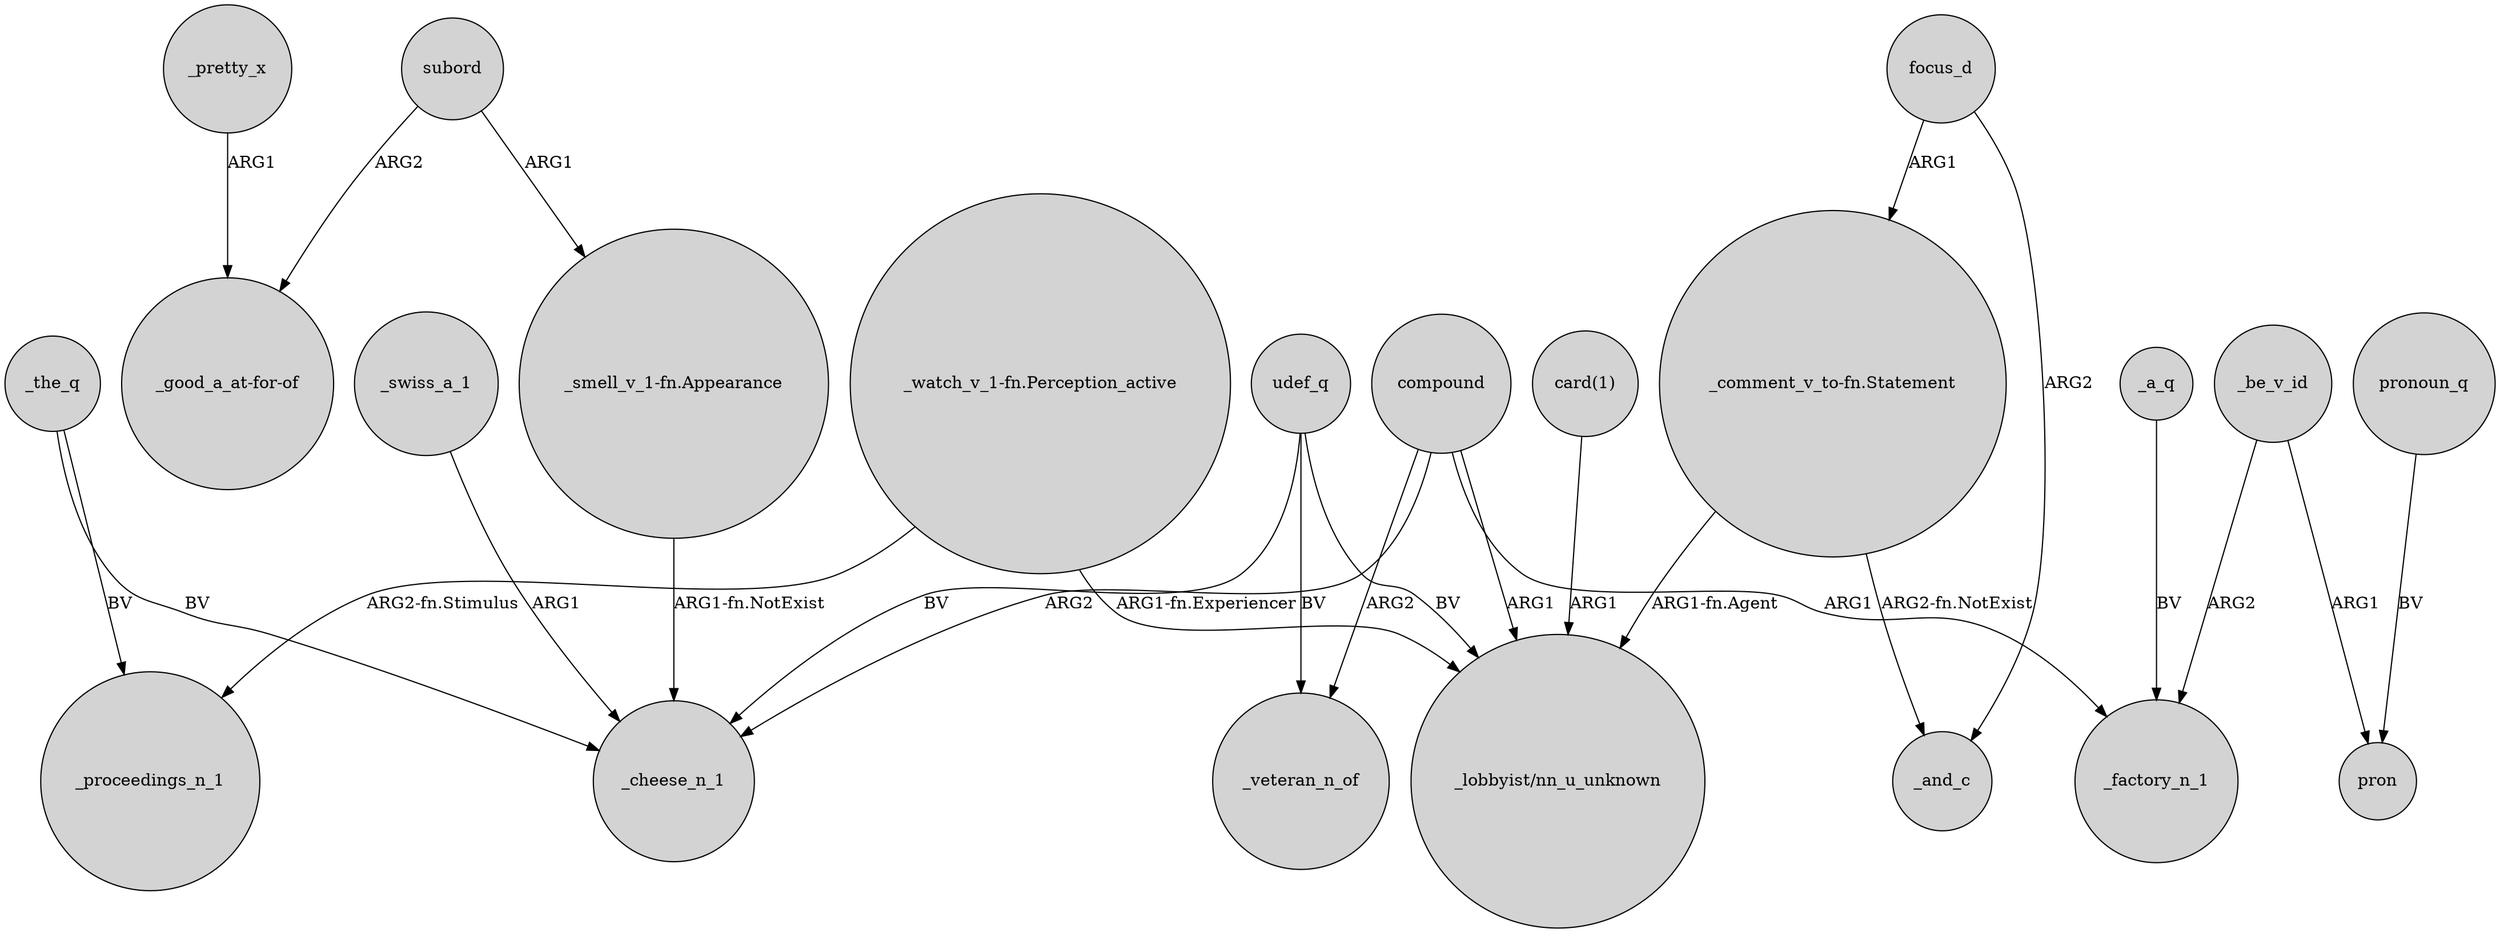 digraph {
	node [shape=circle style=filled]
	compound -> _cheese_n_1 [label=ARG2]
	_the_q -> _cheese_n_1 [label=BV]
	_pretty_x -> "_good_a_at-for-of" [label=ARG1]
	subord -> "_smell_v_1-fn.Appearance" [label=ARG1]
	"_comment_v_to-fn.Statement" -> "_lobbyist/nn_u_unknown" [label="ARG1-fn.Agent"]
	_the_q -> _proceedings_n_1 [label=BV]
	"_smell_v_1-fn.Appearance" -> _cheese_n_1 [label="ARG1-fn.NotExist"]
	compound -> _factory_n_1 [label=ARG1]
	"_watch_v_1-fn.Perception_active" -> "_lobbyist/nn_u_unknown" [label="ARG1-fn.Experiencer"]
	udef_q -> _cheese_n_1 [label=BV]
	compound -> "_lobbyist/nn_u_unknown" [label=ARG1]
	_be_v_id -> pron [label=ARG1]
	focus_d -> _and_c [label=ARG2]
	pronoun_q -> pron [label=BV]
	udef_q -> _veteran_n_of [label=BV]
	_swiss_a_1 -> _cheese_n_1 [label=ARG1]
	_be_v_id -> _factory_n_1 [label=ARG2]
	focus_d -> "_comment_v_to-fn.Statement" [label=ARG1]
	"_comment_v_to-fn.Statement" -> _and_c [label="ARG2-fn.NotExist"]
	udef_q -> "_lobbyist/nn_u_unknown" [label=BV]
	_a_q -> _factory_n_1 [label=BV]
	subord -> "_good_a_at-for-of" [label=ARG2]
	"card(1)" -> "_lobbyist/nn_u_unknown" [label=ARG1]
	"_watch_v_1-fn.Perception_active" -> _proceedings_n_1 [label="ARG2-fn.Stimulus"]
	compound -> _veteran_n_of [label=ARG2]
}
